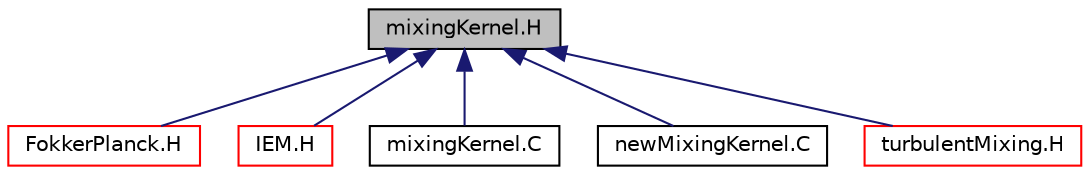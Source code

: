digraph "mixingKernel.H"
{
  bgcolor="transparent";
  edge [fontname="Helvetica",fontsize="10",labelfontname="Helvetica",labelfontsize="10"];
  node [fontname="Helvetica",fontsize="10",shape=record];
  Node1 [label="mixingKernel.H",height=0.2,width=0.4,color="black", fillcolor="grey75", style="filled", fontcolor="black"];
  Node1 -> Node2 [dir="back",color="midnightblue",fontsize="10",style="solid",fontname="Helvetica"];
  Node2 [label="FokkerPlanck.H",height=0.2,width=0.4,color="red",URL="$a00372.html"];
  Node1 -> Node3 [dir="back",color="midnightblue",fontsize="10",style="solid",fontname="Helvetica"];
  Node3 [label="IEM.H",height=0.2,width=0.4,color="red",URL="$a00415.html"];
  Node1 -> Node4 [dir="back",color="midnightblue",fontsize="10",style="solid",fontname="Helvetica"];
  Node4 [label="mixingKernel.C",height=0.2,width=0.4,color="black",URL="$a00467.html"];
  Node1 -> Node5 [dir="back",color="midnightblue",fontsize="10",style="solid",fontname="Helvetica"];
  Node5 [label="newMixingKernel.C",height=0.2,width=0.4,color="black",URL="$a00519.html"];
  Node1 -> Node6 [dir="back",color="midnightblue",fontsize="10",style="solid",fontname="Helvetica"];
  Node6 [label="turbulentMixing.H",height=0.2,width=0.4,color="red",URL="$a00673.html"];
}

